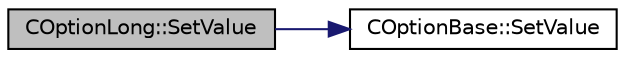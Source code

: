digraph "COptionLong::SetValue"
{
  edge [fontname="Helvetica",fontsize="10",labelfontname="Helvetica",labelfontsize="10"];
  node [fontname="Helvetica",fontsize="10",shape=record];
  rankdir="LR";
  Node6 [label="COptionLong::SetValue",height=0.2,width=0.4,color="black", fillcolor="grey75", style="filled", fontcolor="black"];
  Node6 -> Node7 [color="midnightblue",fontsize="10",style="solid",fontname="Helvetica"];
  Node7 [label="COptionBase::SetValue",height=0.2,width=0.4,color="black", fillcolor="white", style="filled",URL="$class_c_option_base.html#a452d76b5c3dfa641fc9a316cebd7d1c8"];
}
